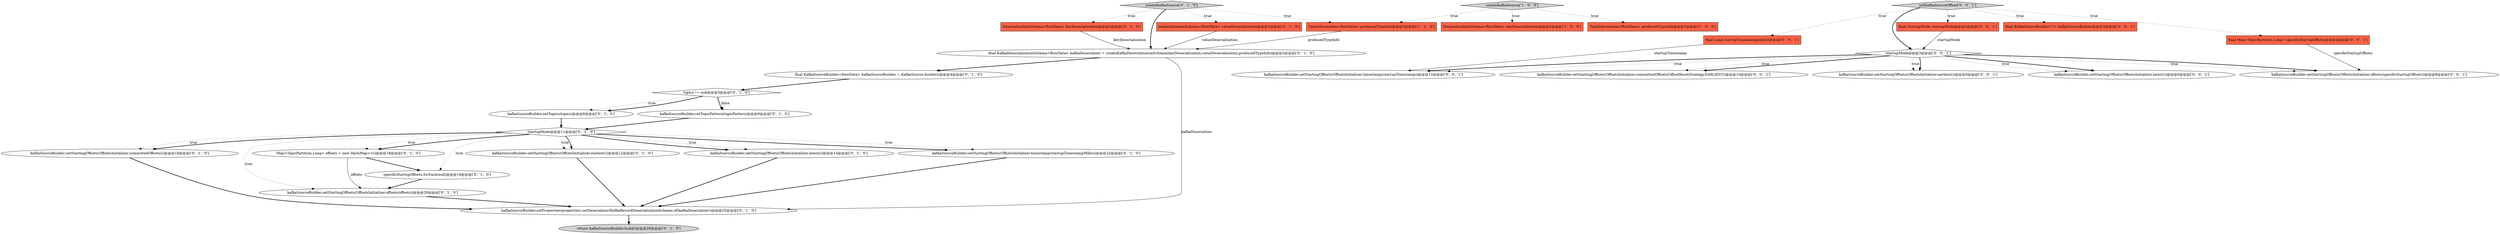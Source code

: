 digraph {
17 [style = filled, label = "specificStartupOffsets.forEach(null)@@@19@@@['0', '1', '0']", fillcolor = white, shape = ellipse image = "AAA0AAABBB2BBB"];
28 [style = filled, label = "kafkaSourceBuilder.setStartingOffsets(OffsetsInitializer.offsets(specificStartupOffsets))@@@8@@@['0', '0', '1']", fillcolor = white, shape = ellipse image = "AAA0AAABBB3BBB"];
15 [style = filled, label = "Map<TopicPartition,Long> offsets = new HashMap<>()@@@18@@@['0', '1', '0']", fillcolor = white, shape = ellipse image = "AAA0AAABBB2BBB"];
3 [style = filled, label = "createKafkaSource['1', '0', '0']", fillcolor = lightgray, shape = diamond image = "AAA0AAABBB1BBB"];
25 [style = filled, label = "final Map<TopicPartition,Long> specificStartupOffsets@@@2@@@['0', '0', '1']", fillcolor = tomato, shape = box image = "AAA0AAABBB3BBB"];
32 [style = filled, label = "kafkaSourceBuilder.setStartingOffsets(OffsetsInitializer.committedOffsets(OffsetResetStrategy.EARLIEST))@@@10@@@['0', '0', '1']", fillcolor = white, shape = ellipse image = "AAA0AAABBB3BBB"];
14 [style = filled, label = "kafkaSourceBuilder.setProperties(properties).setDeserializer(KafkaRecordDeserializationSchema.of(kafkaDeserializer))@@@25@@@['0', '1', '0']", fillcolor = white, shape = ellipse image = "AAA0AAABBB2BBB"];
22 [style = filled, label = "final Long startupTimestamp@@@2@@@['0', '0', '1']", fillcolor = tomato, shape = box image = "AAA0AAABBB3BBB"];
20 [style = filled, label = "kafkaSourceBuilder.setStartingOffsets(OffsetsInitializer.earliest())@@@12@@@['0', '1', '0']", fillcolor = white, shape = ellipse image = "AAA0AAABBB2BBB"];
0 [style = filled, label = "DeserializationSchema<RowData> keyDeserialization@@@2@@@['1', '0', '0']", fillcolor = tomato, shape = box image = "AAA0AAABBB1BBB"];
19 [style = filled, label = "topics != null@@@5@@@['0', '1', '0']", fillcolor = white, shape = diamond image = "AAA0AAABBB2BBB"];
6 [style = filled, label = "DeserializationSchema<RowData> keyDeserialization@@@2@@@['0', '1', '0']", fillcolor = tomato, shape = box image = "AAA0AAABBB2BBB"];
26 [style = filled, label = "kafkaSourceBuilder.setStartingOffsets(OffsetsInitializer.timestamp(startupTimestamp))@@@12@@@['0', '0', '1']", fillcolor = white, shape = ellipse image = "AAA0AAABBB3BBB"];
21 [style = filled, label = "kafkaSourceBuilder.setStartingOffsets(OffsetsInitializer.committedOffsets())@@@16@@@['0', '1', '0']", fillcolor = white, shape = ellipse image = "AAA0AAABBB2BBB"];
4 [style = filled, label = "DeserializationSchema<RowData> valueDeserialization@@@2@@@['0', '1', '0']", fillcolor = tomato, shape = box image = "AAA0AAABBB2BBB"];
11 [style = filled, label = "kafkaSourceBuilder.setTopics(topics)@@@6@@@['0', '1', '0']", fillcolor = white, shape = ellipse image = "AAA0AAABBB2BBB"];
8 [style = filled, label = "kafkaSourceBuilder.setStartingOffsets(OffsetsInitializer.offsets(offsets))@@@20@@@['0', '1', '0']", fillcolor = white, shape = ellipse image = "AAA0AAABBB2BBB"];
29 [style = filled, label = "setKafkaSourceOffset['0', '0', '1']", fillcolor = lightgray, shape = diamond image = "AAA0AAABBB3BBB"];
1 [style = filled, label = "TypeInformation<RowData> producedTypeInfo@@@2@@@['1', '0', '0']", fillcolor = tomato, shape = box image = "AAA0AAABBB1BBB"];
2 [style = filled, label = "TypeInformation<RowData> producedTypeInfo@@@2@@@['1', '1', '0']", fillcolor = tomato, shape = box image = "AAA0AAABBB1BBB"];
31 [style = filled, label = "final StartupMode startupMode@@@2@@@['0', '0', '1']", fillcolor = tomato, shape = box image = "AAA0AAABBB3BBB"];
23 [style = filled, label = "kafkaSourceBuilder.setStartingOffsets(OffsetsInitializer.earliest())@@@4@@@['0', '0', '1']", fillcolor = white, shape = ellipse image = "AAA0AAABBB3BBB"];
13 [style = filled, label = "kafkaSourceBuilder.setStartingOffsets(OffsetsInitializer.latest())@@@14@@@['0', '1', '0']", fillcolor = white, shape = ellipse image = "AAA0AAABBB2BBB"];
18 [style = filled, label = "kafkaSourceBuilder.setTopicPattern(topicPattern)@@@9@@@['0', '1', '0']", fillcolor = white, shape = ellipse image = "AAA0AAABBB2BBB"];
7 [style = filled, label = "final KafkaSourceBuilder<RowData> kafkaSourceBuilder = KafkaSource.builder()@@@4@@@['0', '1', '0']", fillcolor = white, shape = ellipse image = "AAA0AAABBB2BBB"];
5 [style = filled, label = "return kafkaSourceBuilder.build()@@@26@@@['0', '1', '0']", fillcolor = lightgray, shape = ellipse image = "AAA0AAABBB2BBB"];
27 [style = filled, label = "final KafkaSourceBuilder<?> kafkaSourceBuilder@@@2@@@['0', '0', '1']", fillcolor = tomato, shape = box image = "AAA0AAABBB3BBB"];
10 [style = filled, label = "createKafkaSource['0', '1', '0']", fillcolor = lightgray, shape = diamond image = "AAA0AAABBB2BBB"];
24 [style = filled, label = "startupMode@@@3@@@['0', '0', '1']", fillcolor = white, shape = diamond image = "AAA0AAABBB3BBB"];
30 [style = filled, label = "kafkaSourceBuilder.setStartingOffsets(OffsetsInitializer.latest())@@@6@@@['0', '0', '1']", fillcolor = white, shape = ellipse image = "AAA0AAABBB3BBB"];
12 [style = filled, label = "startupMode@@@11@@@['0', '1', '0']", fillcolor = white, shape = diamond image = "AAA0AAABBB2BBB"];
16 [style = filled, label = "kafkaSourceBuilder.setStartingOffsets(OffsetsInitializer.timestamp(startupTimestampMillis))@@@22@@@['0', '1', '0']", fillcolor = white, shape = ellipse image = "AAA0AAABBB2BBB"];
9 [style = filled, label = "final KafkaDeserializationSchema<RowData> kafkaDeserializer = createKafkaDeserializationSchema(keyDeserialization,valueDeserialization,producedTypeInfo)@@@3@@@['0', '1', '0']", fillcolor = white, shape = ellipse image = "AAA0AAABBB2BBB"];
14->5 [style = bold, label=""];
24->28 [style = dotted, label="true"];
10->2 [style = dotted, label="true"];
19->18 [style = dotted, label="false"];
8->14 [style = bold, label=""];
24->32 [style = bold, label=""];
21->14 [style = bold, label=""];
11->12 [style = bold, label=""];
9->14 [style = solid, label="kafkaDeserializer"];
24->23 [style = bold, label=""];
24->26 [style = dotted, label="true"];
3->1 [style = dotted, label="true"];
6->9 [style = solid, label="keyDeserialization"];
12->16 [style = dotted, label="true"];
10->9 [style = bold, label=""];
12->15 [style = bold, label=""];
22->26 [style = solid, label="startupTimestamp"];
15->17 [style = bold, label=""];
12->13 [style = dotted, label="true"];
12->21 [style = bold, label=""];
12->15 [style = dotted, label="true"];
24->30 [style = bold, label=""];
12->20 [style = dotted, label="true"];
12->13 [style = bold, label=""];
12->16 [style = bold, label=""];
3->0 [style = dotted, label="true"];
12->17 [style = dotted, label="true"];
15->8 [style = solid, label="offsets"];
12->8 [style = dotted, label="true"];
31->24 [style = solid, label="startupMode"];
24->23 [style = dotted, label="true"];
2->9 [style = solid, label="producedTypeInfo"];
19->11 [style = dotted, label="true"];
19->11 [style = bold, label=""];
10->4 [style = dotted, label="true"];
12->21 [style = dotted, label="true"];
29->27 [style = dotted, label="true"];
25->28 [style = solid, label="specificStartupOffsets"];
3->2 [style = dotted, label="true"];
16->14 [style = bold, label=""];
12->20 [style = bold, label=""];
29->31 [style = dotted, label="true"];
24->32 [style = dotted, label="true"];
17->8 [style = bold, label=""];
10->6 [style = dotted, label="true"];
29->22 [style = dotted, label="true"];
7->19 [style = bold, label=""];
29->25 [style = dotted, label="true"];
18->12 [style = bold, label=""];
24->28 [style = bold, label=""];
13->14 [style = bold, label=""];
29->24 [style = bold, label=""];
20->14 [style = bold, label=""];
19->18 [style = bold, label=""];
4->9 [style = solid, label="valueDeserialization"];
24->30 [style = dotted, label="true"];
24->26 [style = bold, label=""];
9->7 [style = bold, label=""];
}
